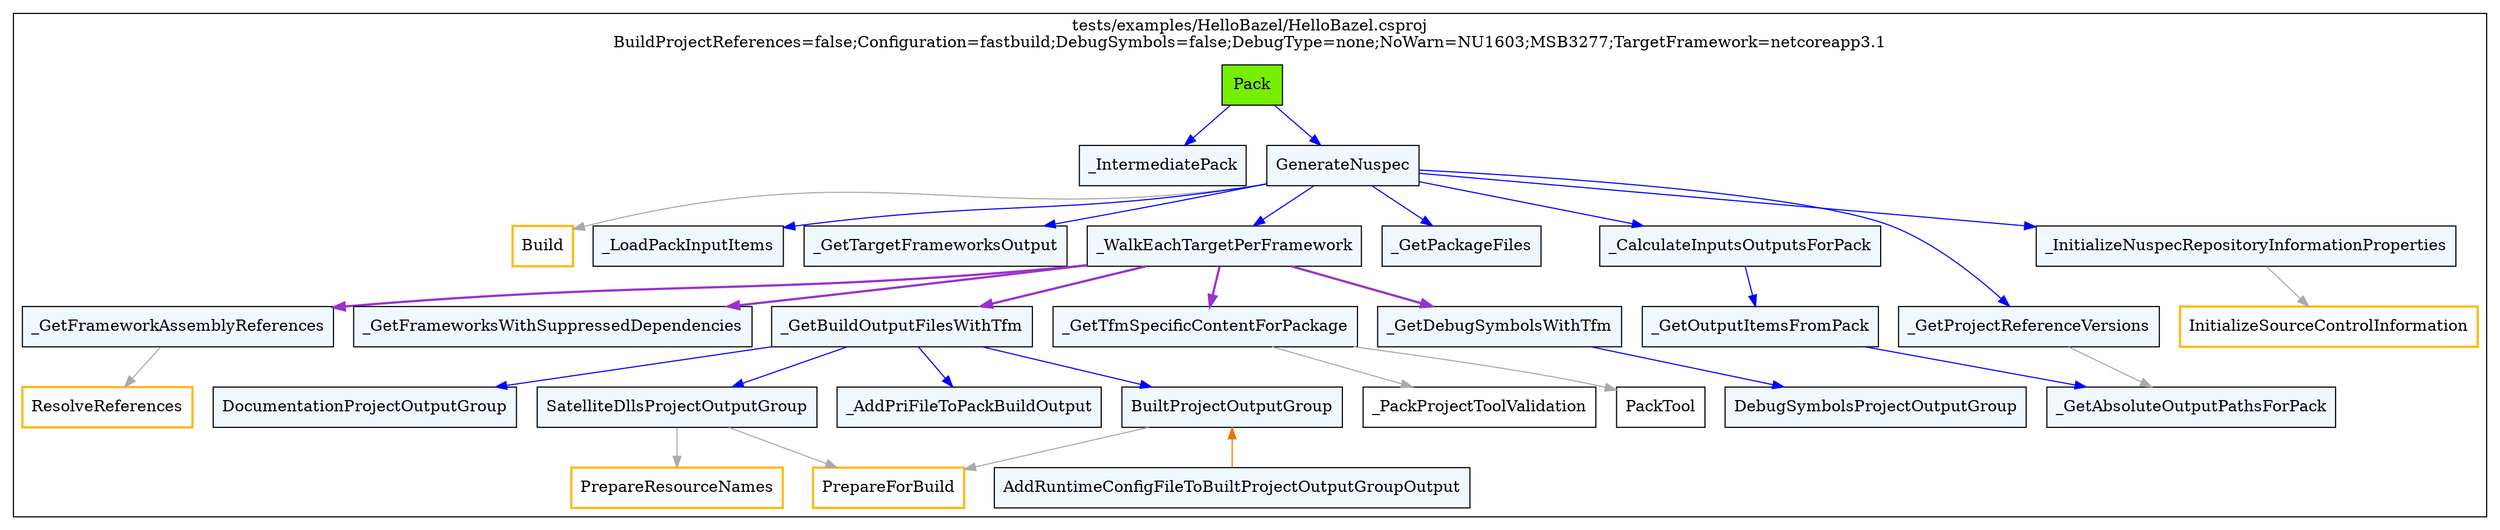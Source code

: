 digraph g
{
	node [shape=box style=filled]
	subgraph cluster_1 {
		label=<tests/examples/HelloBazel/HelloBazel.csproj<br/>BuildProjectReferences=false;Configuration=fastbuild;DebugSymbols=false;DebugType=none;NoWarn=NU1603;MSB3277;TargetFramework=netcoreapp3.1>
		_IntermediatePack1 [label=<_IntermediatePack> fillcolor=aliceblue]
		Pack1 [label=<Pack> fillcolor=chartreuse2]
		Pack1 -> _IntermediatePack1 [color=blue]
		Pack1 -> GenerateNuspec1 [color=blue]
		Build1 [label=<Build> fillcolor=white penwidth=2.0 color=darkgoldenrod1]
		GenerateNuspec1 [label=<GenerateNuspec> fillcolor=aliceblue]
		GenerateNuspec1 -> Build1 [color=darkgray]
		GenerateNuspec1 -> _LoadPackInputItems1 [color=blue]
		GenerateNuspec1 -> _GetTargetFrameworksOutput1 [color=blue]
		GenerateNuspec1 -> _WalkEachTargetPerFramework1 [color=blue]
		GenerateNuspec1 -> _GetPackageFiles1 [color=blue]
		GenerateNuspec1 -> _CalculateInputsOutputsForPack1 [color=blue]
		GenerateNuspec1 -> _GetProjectReferenceVersions1 [color=blue]
		GenerateNuspec1 -> _InitializeNuspecRepositoryInformationProperties1 [color=blue]
		_LoadPackInputItems1 [label=<_LoadPackInputItems> fillcolor=aliceblue]
		_GetTargetFrameworksOutput1 [label=<_GetTargetFrameworksOutput> fillcolor=aliceblue]
		_WalkEachTargetPerFramework1 [label=<_WalkEachTargetPerFramework> fillcolor=aliceblue]
		_WalkEachTargetPerFramework1 -> _GetBuildOutputFilesWithTfm1 [style=bold color=darkorchid]
		_WalkEachTargetPerFramework1 -> _GetTfmSpecificContentForPackage1 [style=bold color=darkorchid]
		_WalkEachTargetPerFramework1 -> _GetDebugSymbolsWithTfm1 [style=bold color=darkorchid]
		_WalkEachTargetPerFramework1 -> _GetFrameworkAssemblyReferences1 [style=bold color=darkorchid]
		_WalkEachTargetPerFramework1 -> _GetFrameworksWithSuppressedDependencies1 [style=bold color=darkorchid]
		PrepareForBuild1 [label=<PrepareForBuild> fillcolor=white penwidth=2.0 color=darkgoldenrod1]
		BuiltProjectOutputGroup1 [label=<BuiltProjectOutputGroup> fillcolor=aliceblue]
		BuiltProjectOutputGroup1 -> PrepareForBuild1 [color=darkgray]
		BuiltProjectOutputGroup1 -> AddRuntimeConfigFileToBuiltProjectOutputGroupOutput1 [dir=back color=darkorange2]
		AddRuntimeConfigFileToBuiltProjectOutputGroupOutput1 [label=<AddRuntimeConfigFileToBuiltProjectOutputGroupOutput> fillcolor=aliceblue]
		_GetBuildOutputFilesWithTfm1 [label=<_GetBuildOutputFilesWithTfm> fillcolor=aliceblue]
		_GetBuildOutputFilesWithTfm1 -> BuiltProjectOutputGroup1 [color=blue]
		_GetBuildOutputFilesWithTfm1 -> DocumentationProjectOutputGroup1 [color=blue]
		_GetBuildOutputFilesWithTfm1 -> SatelliteDllsProjectOutputGroup1 [color=blue]
		_GetBuildOutputFilesWithTfm1 -> _AddPriFileToPackBuildOutput1 [color=blue]
		DocumentationProjectOutputGroup1 [label=<DocumentationProjectOutputGroup> fillcolor=aliceblue]
		SatelliteDllsProjectOutputGroup1 [label=<SatelliteDllsProjectOutputGroup> fillcolor=aliceblue]
		SatelliteDllsProjectOutputGroup1 -> PrepareForBuild1 [color=darkgray]
		SatelliteDllsProjectOutputGroup1 -> PrepareResourceNames1 [color=darkgray]
		PrepareResourceNames1 [label=<PrepareResourceNames> fillcolor=white penwidth=2.0 color=darkgoldenrod1]
		_AddPriFileToPackBuildOutput1 [label=<_AddPriFileToPackBuildOutput> fillcolor=aliceblue]
		PackTool1 [label=<PackTool> fillcolor=white]
		_GetTfmSpecificContentForPackage1 [label=<_GetTfmSpecificContentForPackage> fillcolor=aliceblue]
		_GetTfmSpecificContentForPackage1 -> PackTool1 [color=darkgray]
		_GetTfmSpecificContentForPackage1 -> _PackProjectToolValidation1 [color=darkgray]
		_PackProjectToolValidation1 [label=<_PackProjectToolValidation> fillcolor=white]
		DebugSymbolsProjectOutputGroup1 [label=<DebugSymbolsProjectOutputGroup> fillcolor=aliceblue]
		_GetDebugSymbolsWithTfm1 [label=<_GetDebugSymbolsWithTfm> fillcolor=aliceblue]
		_GetDebugSymbolsWithTfm1 -> DebugSymbolsProjectOutputGroup1 [color=blue]
		ResolveReferences1 [label=<ResolveReferences> fillcolor=white penwidth=2.0 color=darkgoldenrod1]
		_GetFrameworkAssemblyReferences1 [label=<_GetFrameworkAssemblyReferences> fillcolor=aliceblue]
		_GetFrameworkAssemblyReferences1 -> ResolveReferences1 [color=darkgray]
		_GetFrameworksWithSuppressedDependencies1 [label=<_GetFrameworksWithSuppressedDependencies> fillcolor=aliceblue]
		_GetPackageFiles1 [label=<_GetPackageFiles> fillcolor=aliceblue]
		_GetAbsoluteOutputPathsForPack1 [label=<_GetAbsoluteOutputPathsForPack> fillcolor=aliceblue]
		_GetOutputItemsFromPack1 [label=<_GetOutputItemsFromPack> fillcolor=aliceblue]
		_GetOutputItemsFromPack1 -> _GetAbsoluteOutputPathsForPack1 [color=blue]
		_CalculateInputsOutputsForPack1 [label=<_CalculateInputsOutputsForPack> fillcolor=aliceblue]
		_CalculateInputsOutputsForPack1 -> _GetOutputItemsFromPack1 [color=blue]
		_GetProjectReferenceVersions1 [label=<_GetProjectReferenceVersions> fillcolor=aliceblue]
		_GetProjectReferenceVersions1 -> _GetAbsoluteOutputPathsForPack1 [color=darkgray]
		InitializeSourceControlInformation1 [label=<InitializeSourceControlInformation> fillcolor=white penwidth=2.0 color=darkgoldenrod1]
		_InitializeNuspecRepositoryInformationProperties1 [label=<_InitializeNuspecRepositoryInformationProperties> fillcolor=aliceblue]
		_InitializeNuspecRepositoryInformationProperties1 -> InitializeSourceControlInformation1 [color=darkgray]
	}
}